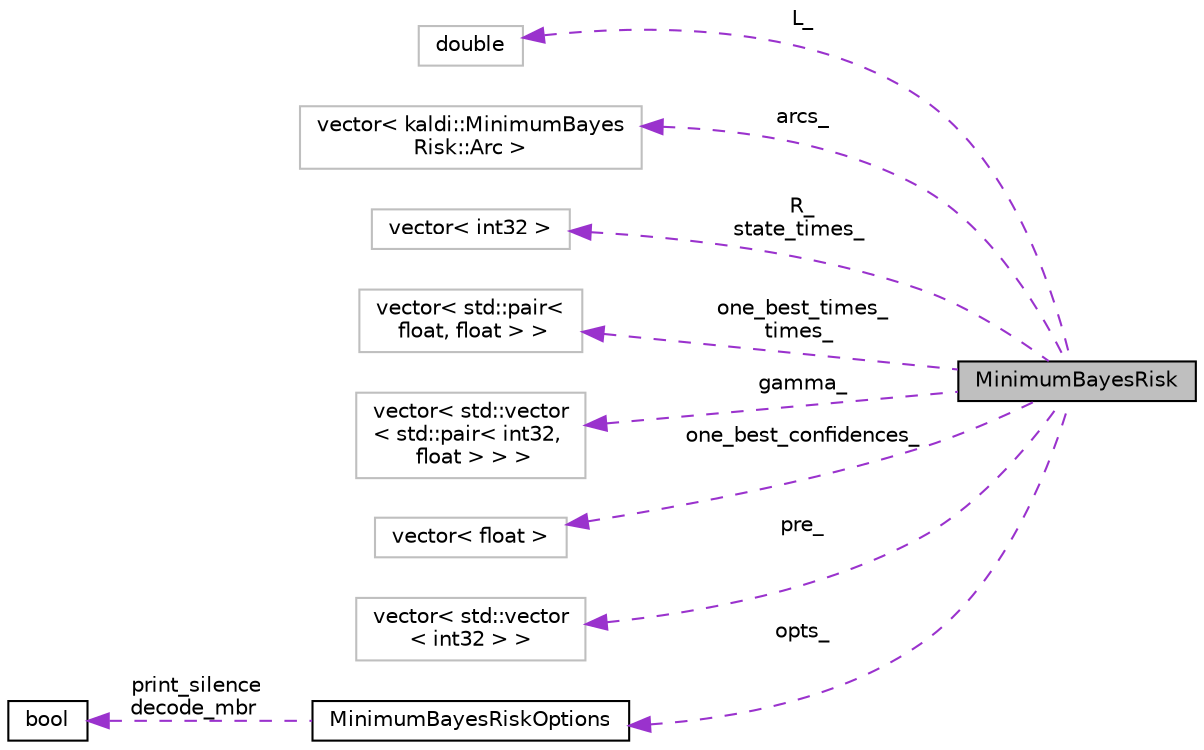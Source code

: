 digraph "MinimumBayesRisk"
{
  edge [fontname="Helvetica",fontsize="10",labelfontname="Helvetica",labelfontsize="10"];
  node [fontname="Helvetica",fontsize="10",shape=record];
  rankdir="LR";
  Node1 [label="MinimumBayesRisk",height=0.2,width=0.4,color="black", fillcolor="grey75", style="filled", fontcolor="black"];
  Node2 -> Node1 [dir="back",color="darkorchid3",fontsize="10",style="dashed",label=" L_" ,fontname="Helvetica"];
  Node2 [label="double",height=0.2,width=0.4,color="grey75", fillcolor="white", style="filled"];
  Node3 -> Node1 [dir="back",color="darkorchid3",fontsize="10",style="dashed",label=" arcs_" ,fontname="Helvetica"];
  Node3 [label="vector\< kaldi::MinimumBayes\lRisk::Arc \>",height=0.2,width=0.4,color="grey75", fillcolor="white", style="filled"];
  Node4 -> Node1 [dir="back",color="darkorchid3",fontsize="10",style="dashed",label=" R_\nstate_times_" ,fontname="Helvetica"];
  Node4 [label="vector\< int32 \>",height=0.2,width=0.4,color="grey75", fillcolor="white", style="filled"];
  Node5 -> Node1 [dir="back",color="darkorchid3",fontsize="10",style="dashed",label=" one_best_times_\ntimes_" ,fontname="Helvetica"];
  Node5 [label="vector\< std::pair\<\l float, float \> \>",height=0.2,width=0.4,color="grey75", fillcolor="white", style="filled"];
  Node6 -> Node1 [dir="back",color="darkorchid3",fontsize="10",style="dashed",label=" gamma_" ,fontname="Helvetica"];
  Node6 [label="vector\< std::vector\l\< std::pair\< int32,\l float \> \> \>",height=0.2,width=0.4,color="grey75", fillcolor="white", style="filled"];
  Node7 -> Node1 [dir="back",color="darkorchid3",fontsize="10",style="dashed",label=" one_best_confidences_" ,fontname="Helvetica"];
  Node7 [label="vector\< float \>",height=0.2,width=0.4,color="grey75", fillcolor="white", style="filled"];
  Node8 -> Node1 [dir="back",color="darkorchid3",fontsize="10",style="dashed",label=" pre_" ,fontname="Helvetica"];
  Node8 [label="vector\< std::vector\l\< int32 \> \>",height=0.2,width=0.4,color="grey75", fillcolor="white", style="filled"];
  Node9 -> Node1 [dir="back",color="darkorchid3",fontsize="10",style="dashed",label=" opts_" ,fontname="Helvetica"];
  Node9 [label="MinimumBayesRiskOptions",height=0.2,width=0.4,color="black", fillcolor="white", style="filled",URL="$structkaldi_1_1MinimumBayesRiskOptions.html",tooltip="The implementation of the Minimum Bayes Risk decoding method described in \"Minimum Bayes Risk decodin..."];
  Node10 -> Node9 [dir="back",color="darkorchid3",fontsize="10",style="dashed",label=" print_silence\ndecode_mbr" ,fontname="Helvetica"];
  Node10 [label="bool",height=0.2,width=0.4,color="black", fillcolor="white", style="filled",URL="$classbool.html"];
}
